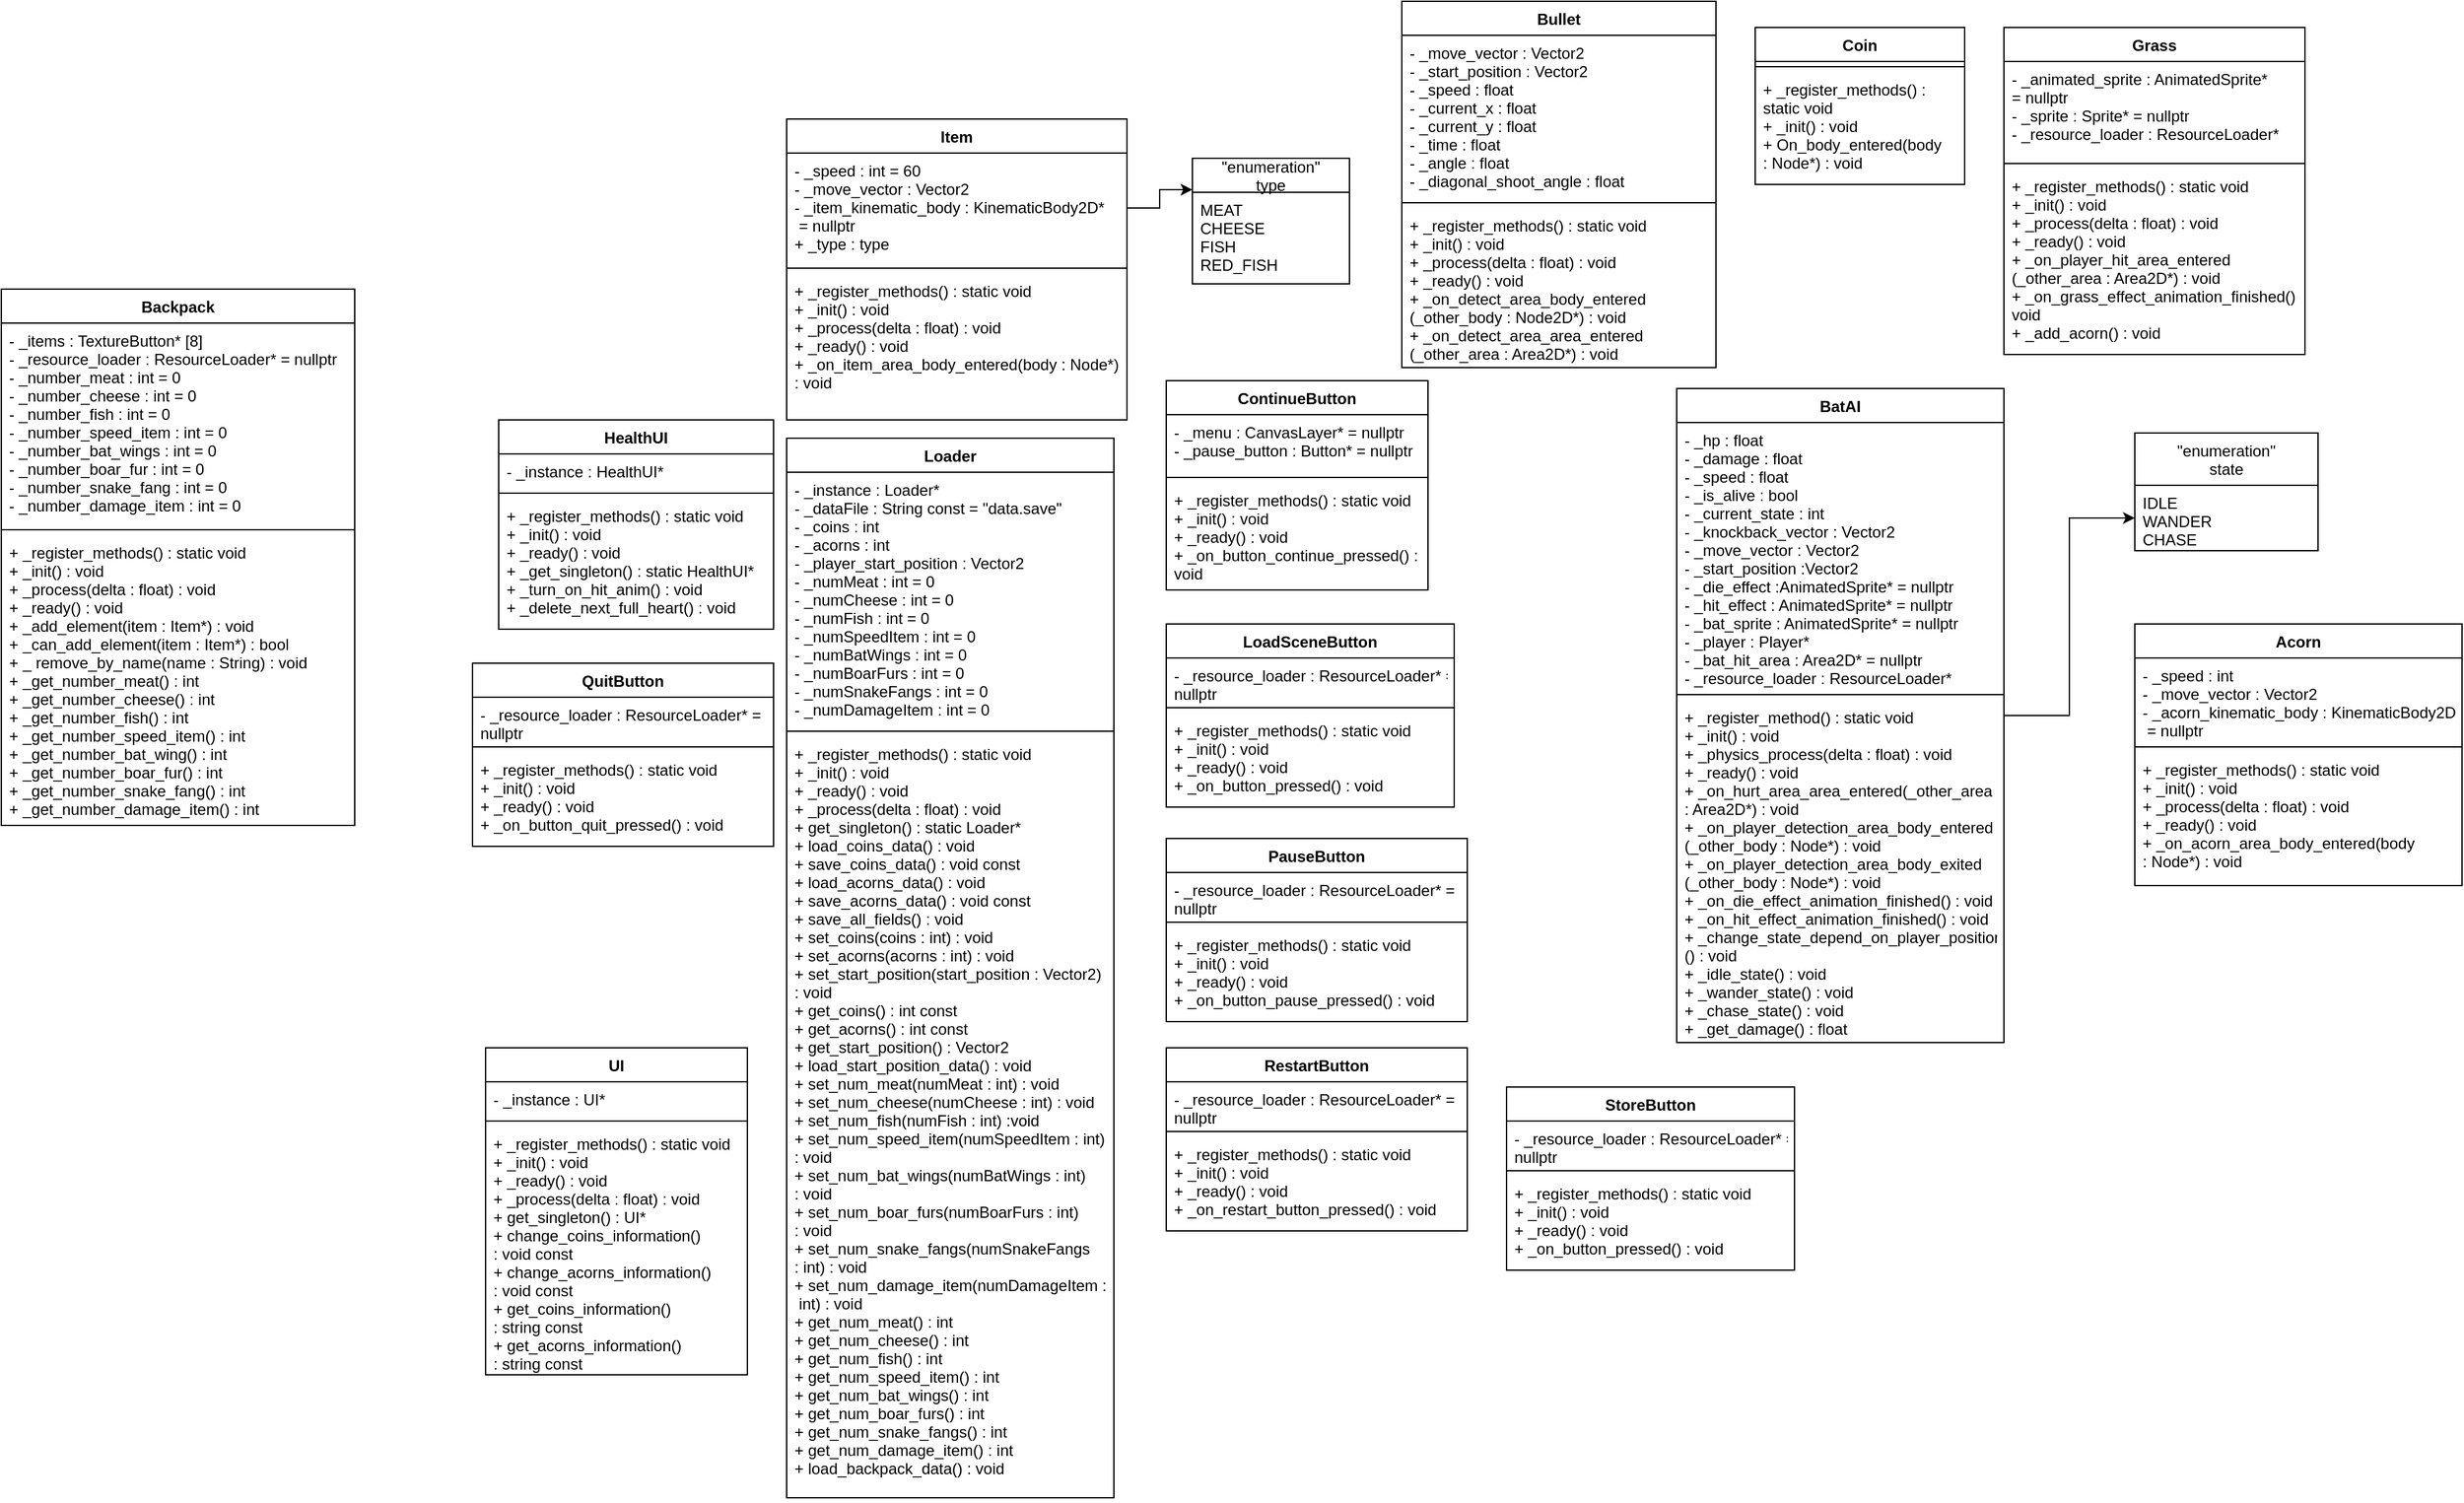<mxfile version="14.8.5" type="github">
  <diagram id="C5RBs43oDa-KdzZeNtuy" name="Page-1">
    <mxGraphModel dx="3629" dy="1748" grid="1" gridSize="10" guides="1" tooltips="1" connect="1" arrows="1" fold="1" page="1" pageScale="1" pageWidth="827" pageHeight="1169" math="0" shadow="0">
      <root>
        <mxCell id="WIyWlLk6GJQsqaUBKTNV-0" />
        <mxCell id="WIyWlLk6GJQsqaUBKTNV-1" parent="WIyWlLk6GJQsqaUBKTNV-0" />
        <mxCell id="mvIZjwLgJPhLt_4GvzZU-18" style="edgeStyle=orthogonalEdgeStyle;rounded=0;orthogonalLoop=1;jettySize=auto;html=1;" parent="WIyWlLk6GJQsqaUBKTNV-1" source="mvIZjwLgJPhLt_4GvzZU-9" target="mvIZjwLgJPhLt_4GvzZU-14" edge="1">
          <mxGeometry relative="1" as="geometry" />
        </mxCell>
        <mxCell id="mvIZjwLgJPhLt_4GvzZU-9" value="BatAI" style="swimlane;fontStyle=1;align=center;verticalAlign=top;childLayout=stackLayout;horizontal=1;startSize=26;horizontalStack=0;resizeParent=1;resizeParentMax=0;resizeLast=0;collapsible=1;marginBottom=0;" parent="WIyWlLk6GJQsqaUBKTNV-1" vertex="1">
          <mxGeometry x="-730" y="-864" width="250" height="500" as="geometry" />
        </mxCell>
        <mxCell id="mvIZjwLgJPhLt_4GvzZU-10" value="- _hp : float&#xa;- _damage : float&#xa;- _speed : float&#xa;- _is_alive : bool&#xa;- _current_state : int&#xa;- _knockback_vector : Vector2&#xa;- _move_vector : Vector2&#xa;- _start_position :Vector2&#xa;- _die_effect :AnimatedSprite* = nullptr&#xa;- _hit_effect : AnimatedSprite* = nullptr&#xa;- _bat_sprite : AnimatedSprite* = nullptr&#xa;- _player : Player*&#xa;- _bat_hit_area : Area2D* = nullptr&#xa;- _resource_loader : ResourceLoader*" style="text;strokeColor=none;fillColor=none;align=left;verticalAlign=top;spacingLeft=4;spacingRight=4;overflow=hidden;rotatable=0;points=[[0,0.5],[1,0.5]];portConstraint=eastwest;" parent="mvIZjwLgJPhLt_4GvzZU-9" vertex="1">
          <mxGeometry y="26" width="250" height="204" as="geometry" />
        </mxCell>
        <mxCell id="mvIZjwLgJPhLt_4GvzZU-11" value="" style="line;strokeWidth=1;fillColor=none;align=left;verticalAlign=middle;spacingTop=-1;spacingLeft=3;spacingRight=3;rotatable=0;labelPosition=right;points=[];portConstraint=eastwest;" parent="mvIZjwLgJPhLt_4GvzZU-9" vertex="1">
          <mxGeometry y="230" width="250" height="8" as="geometry" />
        </mxCell>
        <mxCell id="mvIZjwLgJPhLt_4GvzZU-12" value="+ _register_method() : static void&#xa;+ _init() : void&#xa;+ _physics_process(delta : float) : void&#xa;+ _ready() : void&#xa;+ _on_hurt_area_area_entered(_other_area &#xa;: Area2D*) : void&#xa;+ _on_player_detection_area_body_entered&#xa;(_other_body : Node*) : void&#xa;+ _on_player_detection_area_body_exited&#xa;(_other_body : Node*) : void&#xa;+ _on_die_effect_animation_finished() : void&#xa;+ _on_hit_effect_animation_finished() : void&#xa;+ _change_state_depend_on_player_position&#xa;() : void&#xa;+ _idle_state() : void&#xa;+ _wander_state() : void&#xa;+ _chase_state() : void&#xa;+ _get_damage() : float" style="text;strokeColor=none;fillColor=none;align=left;verticalAlign=top;spacingLeft=4;spacingRight=4;overflow=hidden;rotatable=0;points=[[0,0.5],[1,0.5]];portConstraint=eastwest;" parent="mvIZjwLgJPhLt_4GvzZU-9" vertex="1">
          <mxGeometry y="238" width="250" height="262" as="geometry" />
        </mxCell>
        <mxCell id="mvIZjwLgJPhLt_4GvzZU-13" value="&quot;enumeration&quot;&#xa;state" style="swimlane;fontStyle=0;childLayout=stackLayout;horizontal=1;startSize=40;fillColor=none;horizontalStack=0;resizeParent=1;resizeParentMax=0;resizeLast=0;collapsible=1;marginBottom=0;" parent="WIyWlLk6GJQsqaUBKTNV-1" vertex="1">
          <mxGeometry x="-380" y="-830" width="140" height="90" as="geometry" />
        </mxCell>
        <mxCell id="mvIZjwLgJPhLt_4GvzZU-14" value="IDLE&#xa;WANDER&#xa;CHASE" style="text;strokeColor=none;fillColor=none;align=left;verticalAlign=top;spacingLeft=4;spacingRight=4;overflow=hidden;rotatable=0;points=[[0,0.5],[1,0.5]];portConstraint=eastwest;" parent="mvIZjwLgJPhLt_4GvzZU-13" vertex="1">
          <mxGeometry y="40" width="140" height="50" as="geometry" />
        </mxCell>
        <mxCell id="mvIZjwLgJPhLt_4GvzZU-19" value="Acorn" style="swimlane;fontStyle=1;align=center;verticalAlign=top;childLayout=stackLayout;horizontal=1;startSize=26;horizontalStack=0;resizeParent=1;resizeParentMax=0;resizeLast=0;collapsible=1;marginBottom=0;" parent="WIyWlLk6GJQsqaUBKTNV-1" vertex="1">
          <mxGeometry x="-380" y="-684" width="250" height="200" as="geometry" />
        </mxCell>
        <mxCell id="mvIZjwLgJPhLt_4GvzZU-20" value="- _speed : int&#xa;- _move_vector : Vector2&#xa;- _acorn_kinematic_body : KinematicBody2D&#xa; = nullptr" style="text;strokeColor=none;fillColor=none;align=left;verticalAlign=top;spacingLeft=4;spacingRight=4;overflow=hidden;rotatable=0;points=[[0,0.5],[1,0.5]];portConstraint=eastwest;" parent="mvIZjwLgJPhLt_4GvzZU-19" vertex="1">
          <mxGeometry y="26" width="250" height="64" as="geometry" />
        </mxCell>
        <mxCell id="mvIZjwLgJPhLt_4GvzZU-21" value="" style="line;strokeWidth=1;fillColor=none;align=left;verticalAlign=middle;spacingTop=-1;spacingLeft=3;spacingRight=3;rotatable=0;labelPosition=right;points=[];portConstraint=eastwest;" parent="mvIZjwLgJPhLt_4GvzZU-19" vertex="1">
          <mxGeometry y="90" width="250" height="8" as="geometry" />
        </mxCell>
        <mxCell id="mvIZjwLgJPhLt_4GvzZU-22" value="+ _register_methods() : static void&#xa;+ _init() : void&#xa;+ _process(delta : float) : void&#xa;+ _ready() : void&#xa;+ _on_acorn_area_body_entered(body &#xa;: Node*) : void&#xa;" style="text;strokeColor=none;fillColor=none;align=left;verticalAlign=top;spacingLeft=4;spacingRight=4;overflow=hidden;rotatable=0;points=[[0,0.5],[1,0.5]];portConstraint=eastwest;" parent="mvIZjwLgJPhLt_4GvzZU-19" vertex="1">
          <mxGeometry y="98" width="250" height="102" as="geometry" />
        </mxCell>
        <mxCell id="mvIZjwLgJPhLt_4GvzZU-23" value="Bullet" style="swimlane;fontStyle=1;align=center;verticalAlign=top;childLayout=stackLayout;horizontal=1;startSize=26;horizontalStack=0;resizeParent=1;resizeParentMax=0;resizeLast=0;collapsible=1;marginBottom=0;" parent="WIyWlLk6GJQsqaUBKTNV-1" vertex="1">
          <mxGeometry x="-940" y="-1160" width="240" height="280" as="geometry" />
        </mxCell>
        <mxCell id="mvIZjwLgJPhLt_4GvzZU-24" value="- _move_vector : Vector2&#xa;- _start_position : Vector2&#xa;- _speed : float&#xa;- _current_x : float&#xa;- _current_y : float&#xa;- _time : float&#xa;- _angle : float&#xa;- _diagonal_shoot_angle : float" style="text;strokeColor=none;fillColor=none;align=left;verticalAlign=top;spacingLeft=4;spacingRight=4;overflow=hidden;rotatable=0;points=[[0,0.5],[1,0.5]];portConstraint=eastwest;" parent="mvIZjwLgJPhLt_4GvzZU-23" vertex="1">
          <mxGeometry y="26" width="240" height="124" as="geometry" />
        </mxCell>
        <mxCell id="mvIZjwLgJPhLt_4GvzZU-25" value="" style="line;strokeWidth=1;fillColor=none;align=left;verticalAlign=middle;spacingTop=-1;spacingLeft=3;spacingRight=3;rotatable=0;labelPosition=right;points=[];portConstraint=eastwest;" parent="mvIZjwLgJPhLt_4GvzZU-23" vertex="1">
          <mxGeometry y="150" width="240" height="8" as="geometry" />
        </mxCell>
        <mxCell id="mvIZjwLgJPhLt_4GvzZU-26" value="+ _register_methods() : static void&#xa;+ _init() : void&#xa;+ _process(delta : float) : void&#xa;+ _ready() : void&#xa;+ _on_detect_area_body_entered&#xa;(_other_body : Node2D*) : void&#xa;+ _on_detect_area_area_entered&#xa;(_other_area : Area2D*) : void" style="text;strokeColor=none;fillColor=none;align=left;verticalAlign=top;spacingLeft=4;spacingRight=4;overflow=hidden;rotatable=0;points=[[0,0.5],[1,0.5]];portConstraint=eastwest;" parent="mvIZjwLgJPhLt_4GvzZU-23" vertex="1">
          <mxGeometry y="158" width="240" height="122" as="geometry" />
        </mxCell>
        <mxCell id="mvIZjwLgJPhLt_4GvzZU-27" value="Coin" style="swimlane;fontStyle=1;align=center;verticalAlign=top;childLayout=stackLayout;horizontal=1;startSize=26;horizontalStack=0;resizeParent=1;resizeParentMax=0;resizeLast=0;collapsible=1;marginBottom=0;" parent="WIyWlLk6GJQsqaUBKTNV-1" vertex="1">
          <mxGeometry x="-670" y="-1140" width="160" height="120" as="geometry" />
        </mxCell>
        <mxCell id="mvIZjwLgJPhLt_4GvzZU-29" value="" style="line;strokeWidth=1;fillColor=none;align=left;verticalAlign=middle;spacingTop=-1;spacingLeft=3;spacingRight=3;rotatable=0;labelPosition=right;points=[];portConstraint=eastwest;" parent="mvIZjwLgJPhLt_4GvzZU-27" vertex="1">
          <mxGeometry y="26" width="160" height="8" as="geometry" />
        </mxCell>
        <mxCell id="mvIZjwLgJPhLt_4GvzZU-30" value="+ _register_methods() : &#xa;static void&#xa;+ _init() : void&#xa;+ On_body_entered(body &#xa;: Node*) : void" style="text;strokeColor=none;fillColor=none;align=left;verticalAlign=top;spacingLeft=4;spacingRight=4;overflow=hidden;rotatable=0;points=[[0,0.5],[1,0.5]];portConstraint=eastwest;" parent="mvIZjwLgJPhLt_4GvzZU-27" vertex="1">
          <mxGeometry y="34" width="160" height="86" as="geometry" />
        </mxCell>
        <mxCell id="mvIZjwLgJPhLt_4GvzZU-31" value="Grass" style="swimlane;fontStyle=1;align=center;verticalAlign=top;childLayout=stackLayout;horizontal=1;startSize=26;horizontalStack=0;resizeParent=1;resizeParentMax=0;resizeLast=0;collapsible=1;marginBottom=0;" parent="WIyWlLk6GJQsqaUBKTNV-1" vertex="1">
          <mxGeometry x="-480" y="-1140" width="230" height="250" as="geometry" />
        </mxCell>
        <mxCell id="mvIZjwLgJPhLt_4GvzZU-32" value="- _animated_sprite : AnimatedSprite* &#xa;= nullptr&#xa;- _sprite : Sprite* = nullptr&#xa;- _resource_loader : ResourceLoader*" style="text;strokeColor=none;fillColor=none;align=left;verticalAlign=top;spacingLeft=4;spacingRight=4;overflow=hidden;rotatable=0;points=[[0,0.5],[1,0.5]];portConstraint=eastwest;" parent="mvIZjwLgJPhLt_4GvzZU-31" vertex="1">
          <mxGeometry y="26" width="230" height="74" as="geometry" />
        </mxCell>
        <mxCell id="mvIZjwLgJPhLt_4GvzZU-33" value="" style="line;strokeWidth=1;fillColor=none;align=left;verticalAlign=middle;spacingTop=-1;spacingLeft=3;spacingRight=3;rotatable=0;labelPosition=right;points=[];portConstraint=eastwest;" parent="mvIZjwLgJPhLt_4GvzZU-31" vertex="1">
          <mxGeometry y="100" width="230" height="8" as="geometry" />
        </mxCell>
        <mxCell id="mvIZjwLgJPhLt_4GvzZU-34" value="+ _register_methods() : static void&#xa;+ _init() : void&#xa;+ _process(delta : float) : void&#xa;+ _ready() : void&#xa;+ _on_player_hit_area_entered&#xa;(_other_area : Area2D*) : void&#xa;+ _on_grass_effect_animation_finished() : &#xa;void&#xa;+ _add_acorn() : void" style="text;strokeColor=none;fillColor=none;align=left;verticalAlign=top;spacingLeft=4;spacingRight=4;overflow=hidden;rotatable=0;points=[[0,0.5],[1,0.5]];portConstraint=eastwest;" parent="mvIZjwLgJPhLt_4GvzZU-31" vertex="1">
          <mxGeometry y="108" width="230" height="142" as="geometry" />
        </mxCell>
        <mxCell id="mvIZjwLgJPhLt_4GvzZU-35" value="&quot;enumeration&quot;&#xa;type" style="swimlane;fontStyle=0;childLayout=stackLayout;horizontal=1;startSize=26;fillColor=none;horizontalStack=0;resizeParent=1;resizeParentMax=0;resizeLast=0;collapsible=1;marginBottom=0;" parent="WIyWlLk6GJQsqaUBKTNV-1" vertex="1">
          <mxGeometry x="-1100" y="-1040" width="120" height="96" as="geometry" />
        </mxCell>
        <mxCell id="mvIZjwLgJPhLt_4GvzZU-36" value="MEAT&#xa;CHEESE&#xa;FISH&#xa;RED_FISH" style="text;strokeColor=none;fillColor=none;align=left;verticalAlign=top;spacingLeft=4;spacingRight=4;overflow=hidden;rotatable=0;points=[[0,0.5],[1,0.5]];portConstraint=eastwest;" parent="mvIZjwLgJPhLt_4GvzZU-35" vertex="1">
          <mxGeometry y="26" width="120" height="70" as="geometry" />
        </mxCell>
        <mxCell id="mvIZjwLgJPhLt_4GvzZU-40" value="Item" style="swimlane;fontStyle=1;align=center;verticalAlign=top;childLayout=stackLayout;horizontal=1;startSize=26;horizontalStack=0;resizeParent=1;resizeParentMax=0;resizeLast=0;collapsible=1;marginBottom=0;" parent="WIyWlLk6GJQsqaUBKTNV-1" vertex="1">
          <mxGeometry x="-1410" y="-1070" width="260" height="230" as="geometry" />
        </mxCell>
        <mxCell id="mvIZjwLgJPhLt_4GvzZU-41" value="- _speed : int = 60&#xa;- _move_vector : Vector2&#xa;- _item_kinematic_body : KinematicBody2D*&#xa; = nullptr&#xa;+ _type : type" style="text;strokeColor=none;fillColor=none;align=left;verticalAlign=top;spacingLeft=4;spacingRight=4;overflow=hidden;rotatable=0;points=[[0,0.5],[1,0.5]];portConstraint=eastwest;" parent="mvIZjwLgJPhLt_4GvzZU-40" vertex="1">
          <mxGeometry y="26" width="260" height="84" as="geometry" />
        </mxCell>
        <mxCell id="mvIZjwLgJPhLt_4GvzZU-42" value="" style="line;strokeWidth=1;fillColor=none;align=left;verticalAlign=middle;spacingTop=-1;spacingLeft=3;spacingRight=3;rotatable=0;labelPosition=right;points=[];portConstraint=eastwest;" parent="mvIZjwLgJPhLt_4GvzZU-40" vertex="1">
          <mxGeometry y="110" width="260" height="8" as="geometry" />
        </mxCell>
        <mxCell id="mvIZjwLgJPhLt_4GvzZU-43" value="+ _register_methods() : static void&#xa;+ _init() : void&#xa;+ _process(delta : float) : void&#xa;+ _ready() : void&#xa;+ _on_item_area_body_entered(body : Node*) &#xa;: void" style="text;strokeColor=none;fillColor=none;align=left;verticalAlign=top;spacingLeft=4;spacingRight=4;overflow=hidden;rotatable=0;points=[[0,0.5],[1,0.5]];portConstraint=eastwest;" parent="mvIZjwLgJPhLt_4GvzZU-40" vertex="1">
          <mxGeometry y="118" width="260" height="112" as="geometry" />
        </mxCell>
        <mxCell id="mvIZjwLgJPhLt_4GvzZU-44" style="edgeStyle=orthogonalEdgeStyle;rounded=0;orthogonalLoop=1;jettySize=auto;html=1;exitX=1;exitY=0.5;exitDx=0;exitDy=0;entryX=0;entryY=0.25;entryDx=0;entryDy=0;" parent="WIyWlLk6GJQsqaUBKTNV-1" source="mvIZjwLgJPhLt_4GvzZU-41" target="mvIZjwLgJPhLt_4GvzZU-35" edge="1">
          <mxGeometry relative="1" as="geometry" />
        </mxCell>
        <mxCell id="mvIZjwLgJPhLt_4GvzZU-45" value="ContinueButton" style="swimlane;fontStyle=1;align=center;verticalAlign=top;childLayout=stackLayout;horizontal=1;startSize=26;horizontalStack=0;resizeParent=1;resizeParentMax=0;resizeLast=0;collapsible=1;marginBottom=0;" parent="WIyWlLk6GJQsqaUBKTNV-1" vertex="1">
          <mxGeometry x="-1120" y="-870" width="200" height="160" as="geometry" />
        </mxCell>
        <mxCell id="mvIZjwLgJPhLt_4GvzZU-46" value="- _menu : CanvasLayer* = nullptr&#xa;- _pause_button : Button* = nullptr" style="text;strokeColor=none;fillColor=none;align=left;verticalAlign=top;spacingLeft=4;spacingRight=4;overflow=hidden;rotatable=0;points=[[0,0.5],[1,0.5]];portConstraint=eastwest;" parent="mvIZjwLgJPhLt_4GvzZU-45" vertex="1">
          <mxGeometry y="26" width="200" height="44" as="geometry" />
        </mxCell>
        <mxCell id="mvIZjwLgJPhLt_4GvzZU-47" value="" style="line;strokeWidth=1;fillColor=none;align=left;verticalAlign=middle;spacingTop=-1;spacingLeft=3;spacingRight=3;rotatable=0;labelPosition=right;points=[];portConstraint=eastwest;" parent="mvIZjwLgJPhLt_4GvzZU-45" vertex="1">
          <mxGeometry y="70" width="200" height="8" as="geometry" />
        </mxCell>
        <mxCell id="mvIZjwLgJPhLt_4GvzZU-48" value="+ _register_methods() : static void&#xa;+ _init() : void&#xa;+ _ready() : void&#xa;+ _on_button_continue_pressed() : &#xa;void" style="text;strokeColor=none;fillColor=none;align=left;verticalAlign=top;spacingLeft=4;spacingRight=4;overflow=hidden;rotatable=0;points=[[0,0.5],[1,0.5]];portConstraint=eastwest;" parent="mvIZjwLgJPhLt_4GvzZU-45" vertex="1">
          <mxGeometry y="78" width="200" height="82" as="geometry" />
        </mxCell>
        <mxCell id="mvIZjwLgJPhLt_4GvzZU-49" value="HealthUI" style="swimlane;fontStyle=1;align=center;verticalAlign=top;childLayout=stackLayout;horizontal=1;startSize=26;horizontalStack=0;resizeParent=1;resizeParentMax=0;resizeLast=0;collapsible=1;marginBottom=0;" parent="WIyWlLk6GJQsqaUBKTNV-1" vertex="1">
          <mxGeometry x="-1630" y="-840" width="210" height="160" as="geometry" />
        </mxCell>
        <mxCell id="mvIZjwLgJPhLt_4GvzZU-50" value="- _instance : HealthUI*" style="text;strokeColor=none;fillColor=none;align=left;verticalAlign=top;spacingLeft=4;spacingRight=4;overflow=hidden;rotatable=0;points=[[0,0.5],[1,0.5]];portConstraint=eastwest;" parent="mvIZjwLgJPhLt_4GvzZU-49" vertex="1">
          <mxGeometry y="26" width="210" height="26" as="geometry" />
        </mxCell>
        <mxCell id="mvIZjwLgJPhLt_4GvzZU-51" value="" style="line;strokeWidth=1;fillColor=none;align=left;verticalAlign=middle;spacingTop=-1;spacingLeft=3;spacingRight=3;rotatable=0;labelPosition=right;points=[];portConstraint=eastwest;" parent="mvIZjwLgJPhLt_4GvzZU-49" vertex="1">
          <mxGeometry y="52" width="210" height="8" as="geometry" />
        </mxCell>
        <mxCell id="mvIZjwLgJPhLt_4GvzZU-52" value="+ _register_methods() : static void&#xa;+ _init() : void&#xa;+ _ready() : void&#xa;+ _get_singleton() : static HealthUI*&#xa;+ _turn_on_hit_anim() : void&#xa;+ _delete_next_full_heart() : void" style="text;strokeColor=none;fillColor=none;align=left;verticalAlign=top;spacingLeft=4;spacingRight=4;overflow=hidden;rotatable=0;points=[[0,0.5],[1,0.5]];portConstraint=eastwest;" parent="mvIZjwLgJPhLt_4GvzZU-49" vertex="1">
          <mxGeometry y="60" width="210" height="100" as="geometry" />
        </mxCell>
        <mxCell id="mvIZjwLgJPhLt_4GvzZU-53" value="Loader" style="swimlane;fontStyle=1;align=center;verticalAlign=top;childLayout=stackLayout;horizontal=1;startSize=26;horizontalStack=0;resizeParent=1;resizeParentMax=0;resizeLast=0;collapsible=1;marginBottom=0;" parent="WIyWlLk6GJQsqaUBKTNV-1" vertex="1">
          <mxGeometry x="-1410" y="-826" width="250" height="810" as="geometry" />
        </mxCell>
        <mxCell id="mvIZjwLgJPhLt_4GvzZU-54" value="- _instance : Loader*&#xa;- _dataFile : String const = &quot;data.save&quot;&#xa;- _coins : int&#xa;- _acorns : int&#xa;- _player_start_position : Vector2&#xa;- _numMeat : int = 0&#xa;- _numCheese : int = 0&#xa;- _numFish : int = 0&#xa;- _numSpeedItem : int = 0&#xa;- _numBatWings : int = 0&#xa;- _numBoarFurs : int = 0&#xa;- _numSnakeFangs : int = 0&#xa;- _numDamageItem : int = 0" style="text;strokeColor=none;fillColor=none;align=left;verticalAlign=top;spacingLeft=4;spacingRight=4;overflow=hidden;rotatable=0;points=[[0,0.5],[1,0.5]];portConstraint=eastwest;" parent="mvIZjwLgJPhLt_4GvzZU-53" vertex="1">
          <mxGeometry y="26" width="250" height="194" as="geometry" />
        </mxCell>
        <mxCell id="mvIZjwLgJPhLt_4GvzZU-55" value="" style="line;strokeWidth=1;fillColor=none;align=left;verticalAlign=middle;spacingTop=-1;spacingLeft=3;spacingRight=3;rotatable=0;labelPosition=right;points=[];portConstraint=eastwest;" parent="mvIZjwLgJPhLt_4GvzZU-53" vertex="1">
          <mxGeometry y="220" width="250" height="8" as="geometry" />
        </mxCell>
        <mxCell id="mvIZjwLgJPhLt_4GvzZU-56" value="+ _register_methods() : static void&#xa;+ _init() : void&#xa;+ _ready() : void&#xa;+ _process(delta : float) : void&#xa;+ get_singleton() : static Loader*&#xa;+ load_coins_data() : void&#xa;+ save_coins_data() : void const&#xa;+ load_acorns_data() : void &#xa;+ save_acorns_data() : void const&#xa;+ save_all_fields() : void&#xa;+ set_coins(coins : int) : void&#xa;+ set_acorns(acorns : int) : void&#xa;+ set_start_position(start_position : Vector2) &#xa;: void&#xa;+ get_coins() : int const&#xa;+ get_acorns() : int const&#xa;+ get_start_position() : Vector2&#xa;+ load_start_position_data() : void&#xa;+ set_num_meat(numMeat : int) : void&#xa;+ set_num_cheese(numCheese : int) : void&#xa;+ set_num_fish(numFish : int) :void&#xa;+ set_num_speed_item(numSpeedItem : int) &#xa;: void&#xa;+ set_num_bat_wings(numBatWings : int) &#xa;: void&#xa;+ set_num_boar_furs(numBoarFurs : int) &#xa;: void&#xa;+ set_num_snake_fangs(numSnakeFangs &#xa;: int) : void&#xa;+ set_num_damage_item(numDamageItem :&#xa; int) : void&#xa;+ get_num_meat() : int&#xa;+ get_num_cheese() : int&#xa;+ get_num_fish() : int&#xa;+ get_num_speed_item() : int&#xa;+ get_num_bat_wings() : int&#xa;+ get_num_boar_furs() : int&#xa;+ get_num_snake_fangs() : int&#xa;+ get_num_damage_item() : int&#xa;+ load_backpack_data() : void" style="text;strokeColor=none;fillColor=none;align=left;verticalAlign=top;spacingLeft=4;spacingRight=4;overflow=hidden;rotatable=0;points=[[0,0.5],[1,0.5]];portConstraint=eastwest;" parent="mvIZjwLgJPhLt_4GvzZU-53" vertex="1">
          <mxGeometry y="228" width="250" height="582" as="geometry" />
        </mxCell>
        <mxCell id="mvIZjwLgJPhLt_4GvzZU-57" value="LoadSceneButton" style="swimlane;fontStyle=1;align=center;verticalAlign=top;childLayout=stackLayout;horizontal=1;startSize=26;horizontalStack=0;resizeParent=1;resizeParentMax=0;resizeLast=0;collapsible=1;marginBottom=0;" parent="WIyWlLk6GJQsqaUBKTNV-1" vertex="1">
          <mxGeometry x="-1120" y="-684" width="220" height="140" as="geometry" />
        </mxCell>
        <mxCell id="mvIZjwLgJPhLt_4GvzZU-58" value="- _resource_loader : ResourceLoader* =&#xa;nullptr" style="text;strokeColor=none;fillColor=none;align=left;verticalAlign=top;spacingLeft=4;spacingRight=4;overflow=hidden;rotatable=0;points=[[0,0.5],[1,0.5]];portConstraint=eastwest;" parent="mvIZjwLgJPhLt_4GvzZU-57" vertex="1">
          <mxGeometry y="26" width="220" height="34" as="geometry" />
        </mxCell>
        <mxCell id="mvIZjwLgJPhLt_4GvzZU-59" value="" style="line;strokeWidth=1;fillColor=none;align=left;verticalAlign=middle;spacingTop=-1;spacingLeft=3;spacingRight=3;rotatable=0;labelPosition=right;points=[];portConstraint=eastwest;" parent="mvIZjwLgJPhLt_4GvzZU-57" vertex="1">
          <mxGeometry y="60" width="220" height="8" as="geometry" />
        </mxCell>
        <mxCell id="mvIZjwLgJPhLt_4GvzZU-60" value="+ _register_methods() : static void&#xa;+ _init() : void&#xa;+ _ready() : void&#xa;+ _on_button_pressed() : void" style="text;strokeColor=none;fillColor=none;align=left;verticalAlign=top;spacingLeft=4;spacingRight=4;overflow=hidden;rotatable=0;points=[[0,0.5],[1,0.5]];portConstraint=eastwest;" parent="mvIZjwLgJPhLt_4GvzZU-57" vertex="1">
          <mxGeometry y="68" width="220" height="72" as="geometry" />
        </mxCell>
        <mxCell id="mvIZjwLgJPhLt_4GvzZU-61" value="PauseButton" style="swimlane;fontStyle=1;align=center;verticalAlign=top;childLayout=stackLayout;horizontal=1;startSize=26;horizontalStack=0;resizeParent=1;resizeParentMax=0;resizeLast=0;collapsible=1;marginBottom=0;" parent="WIyWlLk6GJQsqaUBKTNV-1" vertex="1">
          <mxGeometry x="-1120" y="-520" width="230" height="140" as="geometry" />
        </mxCell>
        <mxCell id="mvIZjwLgJPhLt_4GvzZU-62" value="- _resource_loader : ResourceLoader* =&#xa;nullptr" style="text;strokeColor=none;fillColor=none;align=left;verticalAlign=top;spacingLeft=4;spacingRight=4;overflow=hidden;rotatable=0;points=[[0,0.5],[1,0.5]];portConstraint=eastwest;" parent="mvIZjwLgJPhLt_4GvzZU-61" vertex="1">
          <mxGeometry y="26" width="230" height="34" as="geometry" />
        </mxCell>
        <mxCell id="mvIZjwLgJPhLt_4GvzZU-63" value="" style="line;strokeWidth=1;fillColor=none;align=left;verticalAlign=middle;spacingTop=-1;spacingLeft=3;spacingRight=3;rotatable=0;labelPosition=right;points=[];portConstraint=eastwest;" parent="mvIZjwLgJPhLt_4GvzZU-61" vertex="1">
          <mxGeometry y="60" width="230" height="8" as="geometry" />
        </mxCell>
        <mxCell id="mvIZjwLgJPhLt_4GvzZU-64" value="+ _register_methods() : static void&#xa;+ _init() : void&#xa;+ _ready() : void&#xa;+ _on_button_pause_pressed() : void" style="text;strokeColor=none;fillColor=none;align=left;verticalAlign=top;spacingLeft=4;spacingRight=4;overflow=hidden;rotatable=0;points=[[0,0.5],[1,0.5]];portConstraint=eastwest;" parent="mvIZjwLgJPhLt_4GvzZU-61" vertex="1">
          <mxGeometry y="68" width="230" height="72" as="geometry" />
        </mxCell>
        <mxCell id="mvIZjwLgJPhLt_4GvzZU-65" value="QuitButton" style="swimlane;fontStyle=1;align=center;verticalAlign=top;childLayout=stackLayout;horizontal=1;startSize=26;horizontalStack=0;resizeParent=1;resizeParentMax=0;resizeLast=0;collapsible=1;marginBottom=0;" parent="WIyWlLk6GJQsqaUBKTNV-1" vertex="1">
          <mxGeometry x="-1650" y="-654" width="230" height="140" as="geometry" />
        </mxCell>
        <mxCell id="mvIZjwLgJPhLt_4GvzZU-66" value="- _resource_loader : ResourceLoader* =&#xa;nullptr" style="text;strokeColor=none;fillColor=none;align=left;verticalAlign=top;spacingLeft=4;spacingRight=4;overflow=hidden;rotatable=0;points=[[0,0.5],[1,0.5]];portConstraint=eastwest;" parent="mvIZjwLgJPhLt_4GvzZU-65" vertex="1">
          <mxGeometry y="26" width="230" height="34" as="geometry" />
        </mxCell>
        <mxCell id="mvIZjwLgJPhLt_4GvzZU-67" value="" style="line;strokeWidth=1;fillColor=none;align=left;verticalAlign=middle;spacingTop=-1;spacingLeft=3;spacingRight=3;rotatable=0;labelPosition=right;points=[];portConstraint=eastwest;" parent="mvIZjwLgJPhLt_4GvzZU-65" vertex="1">
          <mxGeometry y="60" width="230" height="8" as="geometry" />
        </mxCell>
        <mxCell id="mvIZjwLgJPhLt_4GvzZU-68" value="+ _register_methods() : static void&#xa;+ _init() : void&#xa;+ _ready() : void&#xa;+ _on_button_quit_pressed() : void" style="text;strokeColor=none;fillColor=none;align=left;verticalAlign=top;spacingLeft=4;spacingRight=4;overflow=hidden;rotatable=0;points=[[0,0.5],[1,0.5]];portConstraint=eastwest;" parent="mvIZjwLgJPhLt_4GvzZU-65" vertex="1">
          <mxGeometry y="68" width="230" height="72" as="geometry" />
        </mxCell>
        <mxCell id="mvIZjwLgJPhLt_4GvzZU-69" value="RestartButton" style="swimlane;fontStyle=1;align=center;verticalAlign=top;childLayout=stackLayout;horizontal=1;startSize=26;horizontalStack=0;resizeParent=1;resizeParentMax=0;resizeLast=0;collapsible=1;marginBottom=0;" parent="WIyWlLk6GJQsqaUBKTNV-1" vertex="1">
          <mxGeometry x="-1120" y="-360" width="230" height="140" as="geometry" />
        </mxCell>
        <mxCell id="mvIZjwLgJPhLt_4GvzZU-70" value="- _resource_loader : ResourceLoader* =&#xa;nullptr" style="text;strokeColor=none;fillColor=none;align=left;verticalAlign=top;spacingLeft=4;spacingRight=4;overflow=hidden;rotatable=0;points=[[0,0.5],[1,0.5]];portConstraint=eastwest;" parent="mvIZjwLgJPhLt_4GvzZU-69" vertex="1">
          <mxGeometry y="26" width="230" height="34" as="geometry" />
        </mxCell>
        <mxCell id="mvIZjwLgJPhLt_4GvzZU-71" value="" style="line;strokeWidth=1;fillColor=none;align=left;verticalAlign=middle;spacingTop=-1;spacingLeft=3;spacingRight=3;rotatable=0;labelPosition=right;points=[];portConstraint=eastwest;" parent="mvIZjwLgJPhLt_4GvzZU-69" vertex="1">
          <mxGeometry y="60" width="230" height="8" as="geometry" />
        </mxCell>
        <mxCell id="mvIZjwLgJPhLt_4GvzZU-72" value="+ _register_methods() : static void&#xa;+ _init() : void&#xa;+ _ready() : void&#xa;+ _on_restart_button_pressed() : void" style="text;strokeColor=none;fillColor=none;align=left;verticalAlign=top;spacingLeft=4;spacingRight=4;overflow=hidden;rotatable=0;points=[[0,0.5],[1,0.5]];portConstraint=eastwest;" parent="mvIZjwLgJPhLt_4GvzZU-69" vertex="1">
          <mxGeometry y="68" width="230" height="72" as="geometry" />
        </mxCell>
        <mxCell id="mvIZjwLgJPhLt_4GvzZU-73" value="StoreButton" style="swimlane;fontStyle=1;align=center;verticalAlign=top;childLayout=stackLayout;horizontal=1;startSize=26;horizontalStack=0;resizeParent=1;resizeParentMax=0;resizeLast=0;collapsible=1;marginBottom=0;" parent="WIyWlLk6GJQsqaUBKTNV-1" vertex="1">
          <mxGeometry x="-860" y="-330" width="220" height="140" as="geometry" />
        </mxCell>
        <mxCell id="mvIZjwLgJPhLt_4GvzZU-74" value="- _resource_loader : ResourceLoader* =&#xa;nullptr" style="text;strokeColor=none;fillColor=none;align=left;verticalAlign=top;spacingLeft=4;spacingRight=4;overflow=hidden;rotatable=0;points=[[0,0.5],[1,0.5]];portConstraint=eastwest;" parent="mvIZjwLgJPhLt_4GvzZU-73" vertex="1">
          <mxGeometry y="26" width="220" height="34" as="geometry" />
        </mxCell>
        <mxCell id="mvIZjwLgJPhLt_4GvzZU-75" value="" style="line;strokeWidth=1;fillColor=none;align=left;verticalAlign=middle;spacingTop=-1;spacingLeft=3;spacingRight=3;rotatable=0;labelPosition=right;points=[];portConstraint=eastwest;" parent="mvIZjwLgJPhLt_4GvzZU-73" vertex="1">
          <mxGeometry y="60" width="220" height="8" as="geometry" />
        </mxCell>
        <mxCell id="mvIZjwLgJPhLt_4GvzZU-76" value="+ _register_methods() : static void&#xa;+ _init() : void&#xa;+ _ready() : void&#xa;+ _on_button_pressed() : void" style="text;strokeColor=none;fillColor=none;align=left;verticalAlign=top;spacingLeft=4;spacingRight=4;overflow=hidden;rotatable=0;points=[[0,0.5],[1,0.5]];portConstraint=eastwest;" parent="mvIZjwLgJPhLt_4GvzZU-73" vertex="1">
          <mxGeometry y="68" width="220" height="72" as="geometry" />
        </mxCell>
        <mxCell id="mvIZjwLgJPhLt_4GvzZU-77" value="UI" style="swimlane;fontStyle=1;align=center;verticalAlign=top;childLayout=stackLayout;horizontal=1;startSize=26;horizontalStack=0;resizeParent=1;resizeParentMax=0;resizeLast=0;collapsible=1;marginBottom=0;" parent="WIyWlLk6GJQsqaUBKTNV-1" vertex="1">
          <mxGeometry x="-1640" y="-360" width="200" height="250" as="geometry" />
        </mxCell>
        <mxCell id="mvIZjwLgJPhLt_4GvzZU-78" value="- _instance : UI*" style="text;strokeColor=none;fillColor=none;align=left;verticalAlign=top;spacingLeft=4;spacingRight=4;overflow=hidden;rotatable=0;points=[[0,0.5],[1,0.5]];portConstraint=eastwest;" parent="mvIZjwLgJPhLt_4GvzZU-77" vertex="1">
          <mxGeometry y="26" width="200" height="26" as="geometry" />
        </mxCell>
        <mxCell id="mvIZjwLgJPhLt_4GvzZU-79" value="" style="line;strokeWidth=1;fillColor=none;align=left;verticalAlign=middle;spacingTop=-1;spacingLeft=3;spacingRight=3;rotatable=0;labelPosition=right;points=[];portConstraint=eastwest;" parent="mvIZjwLgJPhLt_4GvzZU-77" vertex="1">
          <mxGeometry y="52" width="200" height="8" as="geometry" />
        </mxCell>
        <mxCell id="mvIZjwLgJPhLt_4GvzZU-80" value="+ _register_methods() : static void&#xa;+ _init() : void&#xa;+ _ready() : void&#xa;+ _process(delta : float) : void&#xa;+ get_singleton() : UI*&#xa;+ change_coins_information() &#xa;: void const&#xa;+ change_acorns_information() &#xa;: void const&#xa;+ get_coins_information() &#xa;: string const&#xa;+ get_acorns_information() &#xa;: string const" style="text;strokeColor=none;fillColor=none;align=left;verticalAlign=top;spacingLeft=4;spacingRight=4;overflow=hidden;rotatable=0;points=[[0,0.5],[1,0.5]];portConstraint=eastwest;" parent="mvIZjwLgJPhLt_4GvzZU-77" vertex="1">
          <mxGeometry y="60" width="200" height="190" as="geometry" />
        </mxCell>
        <mxCell id="mvIZjwLgJPhLt_4GvzZU-81" value="Backpack" style="swimlane;fontStyle=1;align=center;verticalAlign=top;childLayout=stackLayout;horizontal=1;startSize=26;horizontalStack=0;resizeParent=1;resizeParentMax=0;resizeLast=0;collapsible=1;marginBottom=0;" parent="WIyWlLk6GJQsqaUBKTNV-1" vertex="1">
          <mxGeometry x="-2010" y="-940" width="270" height="410" as="geometry" />
        </mxCell>
        <mxCell id="mvIZjwLgJPhLt_4GvzZU-82" value="- _items : TextureButton* [8]&#xa;- _resource_loader : ResourceLoader* = nullptr&#xa;- _number_meat : int = 0&#xa;- _number_cheese : int = 0&#xa;- _number_fish : int = 0&#xa;- _number_speed_item : int = 0&#xa;- _number_bat_wings : int = 0&#xa;- _number_boar_fur : int = 0&#xa;- _number_snake_fang : int = 0&#xa;- _number_damage_item : int = 0&#xa;" style="text;strokeColor=none;fillColor=none;align=left;verticalAlign=top;spacingLeft=4;spacingRight=4;overflow=hidden;rotatable=0;points=[[0,0.5],[1,0.5]];portConstraint=eastwest;" parent="mvIZjwLgJPhLt_4GvzZU-81" vertex="1">
          <mxGeometry y="26" width="270" height="154" as="geometry" />
        </mxCell>
        <mxCell id="mvIZjwLgJPhLt_4GvzZU-83" value="" style="line;strokeWidth=1;fillColor=none;align=left;verticalAlign=middle;spacingTop=-1;spacingLeft=3;spacingRight=3;rotatable=0;labelPosition=right;points=[];portConstraint=eastwest;" parent="mvIZjwLgJPhLt_4GvzZU-81" vertex="1">
          <mxGeometry y="180" width="270" height="8" as="geometry" />
        </mxCell>
        <mxCell id="mvIZjwLgJPhLt_4GvzZU-84" value="+ _register_methods() : static void&#xa;+ _init() : void&#xa;+ _process(delta : float) : void&#xa;+ _ready() : void&#xa;+ _add_element(item : Item*) : void&#xa;+ _can_add_element(item : Item*) : bool&#xa;+ _ remove_by_name(name : String) : void&#xa;+ _get_number_meat() : int&#xa;+ _get_number_cheese() : int&#xa;+ _get_number_fish() : int&#xa;+ _get_number_speed_item() : int&#xa;+ _get_number_bat_wing() : int&#xa;+ _get_number_boar_fur() : int&#xa;+ _get_number_snake_fang() : int&#xa;+ _get_number_damage_item() : int" style="text;strokeColor=none;fillColor=none;align=left;verticalAlign=top;spacingLeft=4;spacingRight=4;overflow=hidden;rotatable=0;points=[[0,0.5],[1,0.5]];portConstraint=eastwest;" parent="mvIZjwLgJPhLt_4GvzZU-81" vertex="1">
          <mxGeometry y="188" width="270" height="222" as="geometry" />
        </mxCell>
      </root>
    </mxGraphModel>
  </diagram>
</mxfile>
